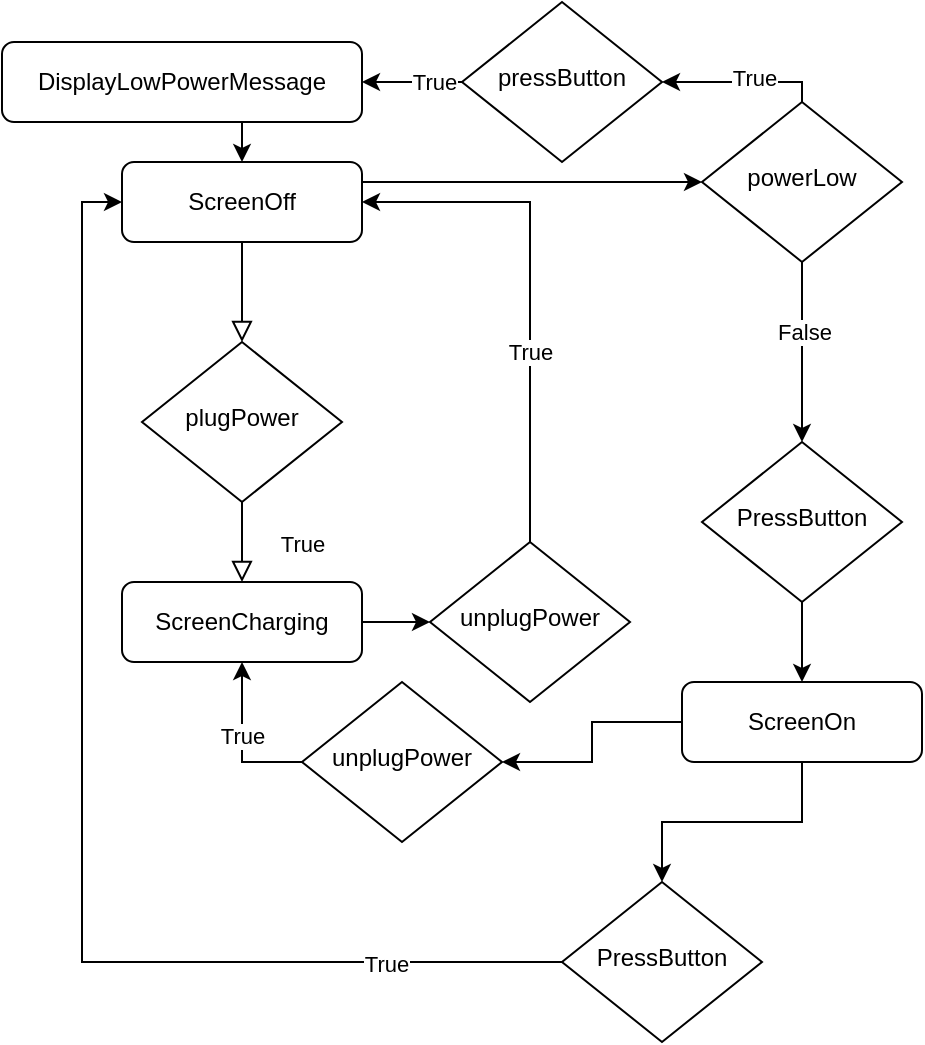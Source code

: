 <mxfile version="15.5.8" type="github">
  <diagram id="C5RBs43oDa-KdzZeNtuy" name="Page-1">
    <mxGraphModel dx="1422" dy="729" grid="1" gridSize="10" guides="1" tooltips="1" connect="1" arrows="1" fold="1" page="1" pageScale="1" pageWidth="827" pageHeight="1169" math="0" shadow="0">
      <root>
        <mxCell id="WIyWlLk6GJQsqaUBKTNV-0" />
        <mxCell id="WIyWlLk6GJQsqaUBKTNV-1" parent="WIyWlLk6GJQsqaUBKTNV-0" />
        <mxCell id="7Qa2y35u4C4ubTH2v5ol-0" value="" style="rounded=0;html=1;jettySize=auto;orthogonalLoop=1;fontSize=11;endArrow=block;endFill=0;endSize=8;strokeWidth=1;shadow=0;labelBackgroundColor=none;edgeStyle=orthogonalEdgeStyle;" edge="1" parent="WIyWlLk6GJQsqaUBKTNV-1" source="7Qa2y35u4C4ubTH2v5ol-1" target="7Qa2y35u4C4ubTH2v5ol-3">
          <mxGeometry relative="1" as="geometry" />
        </mxCell>
        <mxCell id="7Qa2y35u4C4ubTH2v5ol-28" style="edgeStyle=orthogonalEdgeStyle;rounded=0;orthogonalLoop=1;jettySize=auto;html=1;exitX=1;exitY=0.25;exitDx=0;exitDy=0;entryX=0;entryY=0.5;entryDx=0;entryDy=0;" edge="1" parent="WIyWlLk6GJQsqaUBKTNV-1" source="7Qa2y35u4C4ubTH2v5ol-1" target="7Qa2y35u4C4ubTH2v5ol-27">
          <mxGeometry relative="1" as="geometry" />
        </mxCell>
        <mxCell id="7Qa2y35u4C4ubTH2v5ol-1" value="ScreenOff" style="rounded=1;whiteSpace=wrap;html=1;fontSize=12;glass=0;strokeWidth=1;shadow=0;" vertex="1" parent="WIyWlLk6GJQsqaUBKTNV-1">
          <mxGeometry x="160" y="80" width="120" height="40" as="geometry" />
        </mxCell>
        <mxCell id="7Qa2y35u4C4ubTH2v5ol-2" value="True" style="rounded=0;html=1;jettySize=auto;orthogonalLoop=1;fontSize=11;endArrow=block;endFill=0;endSize=8;strokeWidth=1;shadow=0;labelBackgroundColor=none;edgeStyle=orthogonalEdgeStyle;" edge="1" parent="WIyWlLk6GJQsqaUBKTNV-1" source="7Qa2y35u4C4ubTH2v5ol-3">
          <mxGeometry y="30" relative="1" as="geometry">
            <mxPoint as="offset" />
            <mxPoint x="220" y="290" as="targetPoint" />
          </mxGeometry>
        </mxCell>
        <mxCell id="7Qa2y35u4C4ubTH2v5ol-3" value="plugPower" style="rhombus;whiteSpace=wrap;html=1;shadow=0;fontFamily=Helvetica;fontSize=12;align=center;strokeWidth=1;spacing=6;spacingTop=-4;" vertex="1" parent="WIyWlLk6GJQsqaUBKTNV-1">
          <mxGeometry x="170" y="170" width="100" height="80" as="geometry" />
        </mxCell>
        <mxCell id="7Qa2y35u4C4ubTH2v5ol-5" style="edgeStyle=orthogonalEdgeStyle;rounded=0;orthogonalLoop=1;jettySize=auto;html=1;entryX=0;entryY=0.5;entryDx=0;entryDy=0;" edge="1" parent="WIyWlLk6GJQsqaUBKTNV-1" source="7Qa2y35u4C4ubTH2v5ol-6" target="7Qa2y35u4C4ubTH2v5ol-18">
          <mxGeometry relative="1" as="geometry" />
        </mxCell>
        <mxCell id="7Qa2y35u4C4ubTH2v5ol-6" value="ScreenCharging" style="rounded=1;whiteSpace=wrap;html=1;fontSize=12;glass=0;strokeWidth=1;shadow=0;" vertex="1" parent="WIyWlLk6GJQsqaUBKTNV-1">
          <mxGeometry x="160" y="290" width="120" height="40" as="geometry" />
        </mxCell>
        <mxCell id="7Qa2y35u4C4ubTH2v5ol-16" style="edgeStyle=orthogonalEdgeStyle;rounded=0;orthogonalLoop=1;jettySize=auto;html=1;entryX=1;entryY=0.5;entryDx=0;entryDy=0;" edge="1" parent="WIyWlLk6GJQsqaUBKTNV-1" source="7Qa2y35u4C4ubTH2v5ol-18" target="7Qa2y35u4C4ubTH2v5ol-1">
          <mxGeometry relative="1" as="geometry">
            <Array as="points">
              <mxPoint x="364" y="100" />
            </Array>
          </mxGeometry>
        </mxCell>
        <mxCell id="7Qa2y35u4C4ubTH2v5ol-17" value="True" style="edgeLabel;html=1;align=center;verticalAlign=middle;resizable=0;points=[];" vertex="1" connectable="0" parent="7Qa2y35u4C4ubTH2v5ol-16">
          <mxGeometry x="-0.25" relative="1" as="geometry">
            <mxPoint as="offset" />
          </mxGeometry>
        </mxCell>
        <mxCell id="7Qa2y35u4C4ubTH2v5ol-18" value="unplugPower" style="rhombus;whiteSpace=wrap;html=1;shadow=0;fontFamily=Helvetica;fontSize=12;align=center;strokeWidth=1;spacing=6;spacingTop=-4;" vertex="1" parent="WIyWlLk6GJQsqaUBKTNV-1">
          <mxGeometry x="314" y="270" width="100" height="80" as="geometry" />
        </mxCell>
        <mxCell id="7Qa2y35u4C4ubTH2v5ol-29" style="edgeStyle=orthogonalEdgeStyle;rounded=0;orthogonalLoop=1;jettySize=auto;html=1;exitX=0.5;exitY=0;exitDx=0;exitDy=0;entryX=1;entryY=0.5;entryDx=0;entryDy=0;" edge="1" parent="WIyWlLk6GJQsqaUBKTNV-1" source="7Qa2y35u4C4ubTH2v5ol-27" target="7Qa2y35u4C4ubTH2v5ol-30">
          <mxGeometry relative="1" as="geometry">
            <mxPoint x="360" y="30" as="targetPoint" />
            <Array as="points">
              <mxPoint x="500" y="40" />
            </Array>
          </mxGeometry>
        </mxCell>
        <mxCell id="7Qa2y35u4C4ubTH2v5ol-32" value="True" style="edgeLabel;html=1;align=center;verticalAlign=middle;resizable=0;points=[];" vertex="1" connectable="0" parent="7Qa2y35u4C4ubTH2v5ol-29">
          <mxGeometry x="-0.15" y="-2" relative="1" as="geometry">
            <mxPoint as="offset" />
          </mxGeometry>
        </mxCell>
        <mxCell id="7Qa2y35u4C4ubTH2v5ol-34" style="edgeStyle=orthogonalEdgeStyle;rounded=0;orthogonalLoop=1;jettySize=auto;html=1;" edge="1" parent="WIyWlLk6GJQsqaUBKTNV-1" source="7Qa2y35u4C4ubTH2v5ol-27">
          <mxGeometry relative="1" as="geometry">
            <mxPoint x="500" y="220" as="targetPoint" />
          </mxGeometry>
        </mxCell>
        <mxCell id="7Qa2y35u4C4ubTH2v5ol-35" value="False" style="edgeLabel;html=1;align=center;verticalAlign=middle;resizable=0;points=[];" vertex="1" connectable="0" parent="7Qa2y35u4C4ubTH2v5ol-34">
          <mxGeometry x="-0.222" y="1" relative="1" as="geometry">
            <mxPoint as="offset" />
          </mxGeometry>
        </mxCell>
        <mxCell id="7Qa2y35u4C4ubTH2v5ol-27" value="powerLow" style="rhombus;whiteSpace=wrap;html=1;shadow=0;fontFamily=Helvetica;fontSize=12;align=center;strokeWidth=1;spacing=6;spacingTop=-4;" vertex="1" parent="WIyWlLk6GJQsqaUBKTNV-1">
          <mxGeometry x="450" y="50" width="100" height="80" as="geometry" />
        </mxCell>
        <mxCell id="7Qa2y35u4C4ubTH2v5ol-31" style="edgeStyle=orthogonalEdgeStyle;rounded=0;orthogonalLoop=1;jettySize=auto;html=1;exitX=0;exitY=0.5;exitDx=0;exitDy=0;entryX=1;entryY=0.5;entryDx=0;entryDy=0;" edge="1" parent="WIyWlLk6GJQsqaUBKTNV-1" source="7Qa2y35u4C4ubTH2v5ol-30" target="7Qa2y35u4C4ubTH2v5ol-39">
          <mxGeometry relative="1" as="geometry" />
        </mxCell>
        <mxCell id="7Qa2y35u4C4ubTH2v5ol-33" value="True" style="edgeLabel;html=1;align=center;verticalAlign=middle;resizable=0;points=[];" vertex="1" connectable="0" parent="7Qa2y35u4C4ubTH2v5ol-31">
          <mxGeometry x="-0.413" relative="1" as="geometry">
            <mxPoint as="offset" />
          </mxGeometry>
        </mxCell>
        <mxCell id="7Qa2y35u4C4ubTH2v5ol-30" value="pressButton" style="rhombus;whiteSpace=wrap;html=1;shadow=0;fontFamily=Helvetica;fontSize=12;align=center;strokeWidth=1;spacing=6;spacingTop=-4;" vertex="1" parent="WIyWlLk6GJQsqaUBKTNV-1">
          <mxGeometry x="330" width="100" height="80" as="geometry" />
        </mxCell>
        <mxCell id="7Qa2y35u4C4ubTH2v5ol-38" style="edgeStyle=orthogonalEdgeStyle;rounded=0;orthogonalLoop=1;jettySize=auto;html=1;" edge="1" parent="WIyWlLk6GJQsqaUBKTNV-1" source="7Qa2y35u4C4ubTH2v5ol-36" target="7Qa2y35u4C4ubTH2v5ol-37">
          <mxGeometry relative="1" as="geometry" />
        </mxCell>
        <mxCell id="7Qa2y35u4C4ubTH2v5ol-36" value="PressButton" style="rhombus;whiteSpace=wrap;html=1;shadow=0;fontFamily=Helvetica;fontSize=12;align=center;strokeWidth=1;spacing=6;spacingTop=-4;" vertex="1" parent="WIyWlLk6GJQsqaUBKTNV-1">
          <mxGeometry x="450" y="220" width="100" height="80" as="geometry" />
        </mxCell>
        <mxCell id="7Qa2y35u4C4ubTH2v5ol-42" style="edgeStyle=orthogonalEdgeStyle;rounded=0;orthogonalLoop=1;jettySize=auto;html=1;entryX=0.5;entryY=0;entryDx=0;entryDy=0;" edge="1" parent="WIyWlLk6GJQsqaUBKTNV-1" source="7Qa2y35u4C4ubTH2v5ol-37" target="7Qa2y35u4C4ubTH2v5ol-41">
          <mxGeometry relative="1" as="geometry" />
        </mxCell>
        <mxCell id="7Qa2y35u4C4ubTH2v5ol-46" style="edgeStyle=orthogonalEdgeStyle;rounded=0;orthogonalLoop=1;jettySize=auto;html=1;exitX=0;exitY=0.5;exitDx=0;exitDy=0;entryX=1;entryY=0.5;entryDx=0;entryDy=0;" edge="1" parent="WIyWlLk6GJQsqaUBKTNV-1" source="7Qa2y35u4C4ubTH2v5ol-37" target="7Qa2y35u4C4ubTH2v5ol-45">
          <mxGeometry relative="1" as="geometry" />
        </mxCell>
        <mxCell id="7Qa2y35u4C4ubTH2v5ol-37" value="ScreenOn" style="rounded=1;whiteSpace=wrap;html=1;fontSize=12;glass=0;strokeWidth=1;shadow=0;" vertex="1" parent="WIyWlLk6GJQsqaUBKTNV-1">
          <mxGeometry x="440" y="340" width="120" height="40" as="geometry" />
        </mxCell>
        <mxCell id="7Qa2y35u4C4ubTH2v5ol-40" style="edgeStyle=orthogonalEdgeStyle;rounded=0;orthogonalLoop=1;jettySize=auto;html=1;exitX=0.5;exitY=1;exitDx=0;exitDy=0;entryX=0.5;entryY=0;entryDx=0;entryDy=0;" edge="1" parent="WIyWlLk6GJQsqaUBKTNV-1" source="7Qa2y35u4C4ubTH2v5ol-39" target="7Qa2y35u4C4ubTH2v5ol-1">
          <mxGeometry relative="1" as="geometry" />
        </mxCell>
        <mxCell id="7Qa2y35u4C4ubTH2v5ol-39" value="DisplayLowPowerMessage" style="rounded=1;whiteSpace=wrap;html=1;fontSize=12;glass=0;strokeWidth=1;shadow=0;" vertex="1" parent="WIyWlLk6GJQsqaUBKTNV-1">
          <mxGeometry x="100" y="20" width="180" height="40" as="geometry" />
        </mxCell>
        <mxCell id="7Qa2y35u4C4ubTH2v5ol-43" style="edgeStyle=orthogonalEdgeStyle;rounded=0;orthogonalLoop=1;jettySize=auto;html=1;exitX=0;exitY=0.5;exitDx=0;exitDy=0;entryX=0;entryY=0.5;entryDx=0;entryDy=0;" edge="1" parent="WIyWlLk6GJQsqaUBKTNV-1" source="7Qa2y35u4C4ubTH2v5ol-41" target="7Qa2y35u4C4ubTH2v5ol-1">
          <mxGeometry relative="1" as="geometry" />
        </mxCell>
        <mxCell id="7Qa2y35u4C4ubTH2v5ol-49" value="True" style="edgeLabel;html=1;align=center;verticalAlign=middle;resizable=0;points=[];" vertex="1" connectable="0" parent="7Qa2y35u4C4ubTH2v5ol-43">
          <mxGeometry x="-0.725" y="1" relative="1" as="geometry">
            <mxPoint as="offset" />
          </mxGeometry>
        </mxCell>
        <mxCell id="7Qa2y35u4C4ubTH2v5ol-41" value="PressButton" style="rhombus;whiteSpace=wrap;html=1;shadow=0;fontFamily=Helvetica;fontSize=12;align=center;strokeWidth=1;spacing=6;spacingTop=-4;" vertex="1" parent="WIyWlLk6GJQsqaUBKTNV-1">
          <mxGeometry x="380" y="440" width="100" height="80" as="geometry" />
        </mxCell>
        <mxCell id="7Qa2y35u4C4ubTH2v5ol-47" style="edgeStyle=orthogonalEdgeStyle;rounded=0;orthogonalLoop=1;jettySize=auto;html=1;exitX=0;exitY=0.5;exitDx=0;exitDy=0;entryX=0.5;entryY=1;entryDx=0;entryDy=0;" edge="1" parent="WIyWlLk6GJQsqaUBKTNV-1" source="7Qa2y35u4C4ubTH2v5ol-45" target="7Qa2y35u4C4ubTH2v5ol-6">
          <mxGeometry relative="1" as="geometry" />
        </mxCell>
        <mxCell id="7Qa2y35u4C4ubTH2v5ol-48" value="True" style="edgeLabel;html=1;align=center;verticalAlign=middle;resizable=0;points=[];" vertex="1" connectable="0" parent="7Qa2y35u4C4ubTH2v5ol-47">
          <mxGeometry x="0.075" relative="1" as="geometry">
            <mxPoint as="offset" />
          </mxGeometry>
        </mxCell>
        <mxCell id="7Qa2y35u4C4ubTH2v5ol-45" value="unplugPower" style="rhombus;whiteSpace=wrap;html=1;shadow=0;fontFamily=Helvetica;fontSize=12;align=center;strokeWidth=1;spacing=6;spacingTop=-4;" vertex="1" parent="WIyWlLk6GJQsqaUBKTNV-1">
          <mxGeometry x="250" y="340" width="100" height="80" as="geometry" />
        </mxCell>
      </root>
    </mxGraphModel>
  </diagram>
</mxfile>
